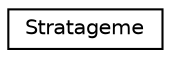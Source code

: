digraph "Graphical Class Hierarchy"
{
 // LATEX_PDF_SIZE
  edge [fontname="Helvetica",fontsize="10",labelfontname="Helvetica",labelfontsize="10"];
  node [fontname="Helvetica",fontsize="10",shape=record];
  rankdir="LR";
  Node0 [label="Stratageme",height=0.2,width=0.4,color="black", fillcolor="white", style="filled",URL="$classStratageme.html",tooltip="The Stratageme class represents a strategic move or action in a game."];
}
